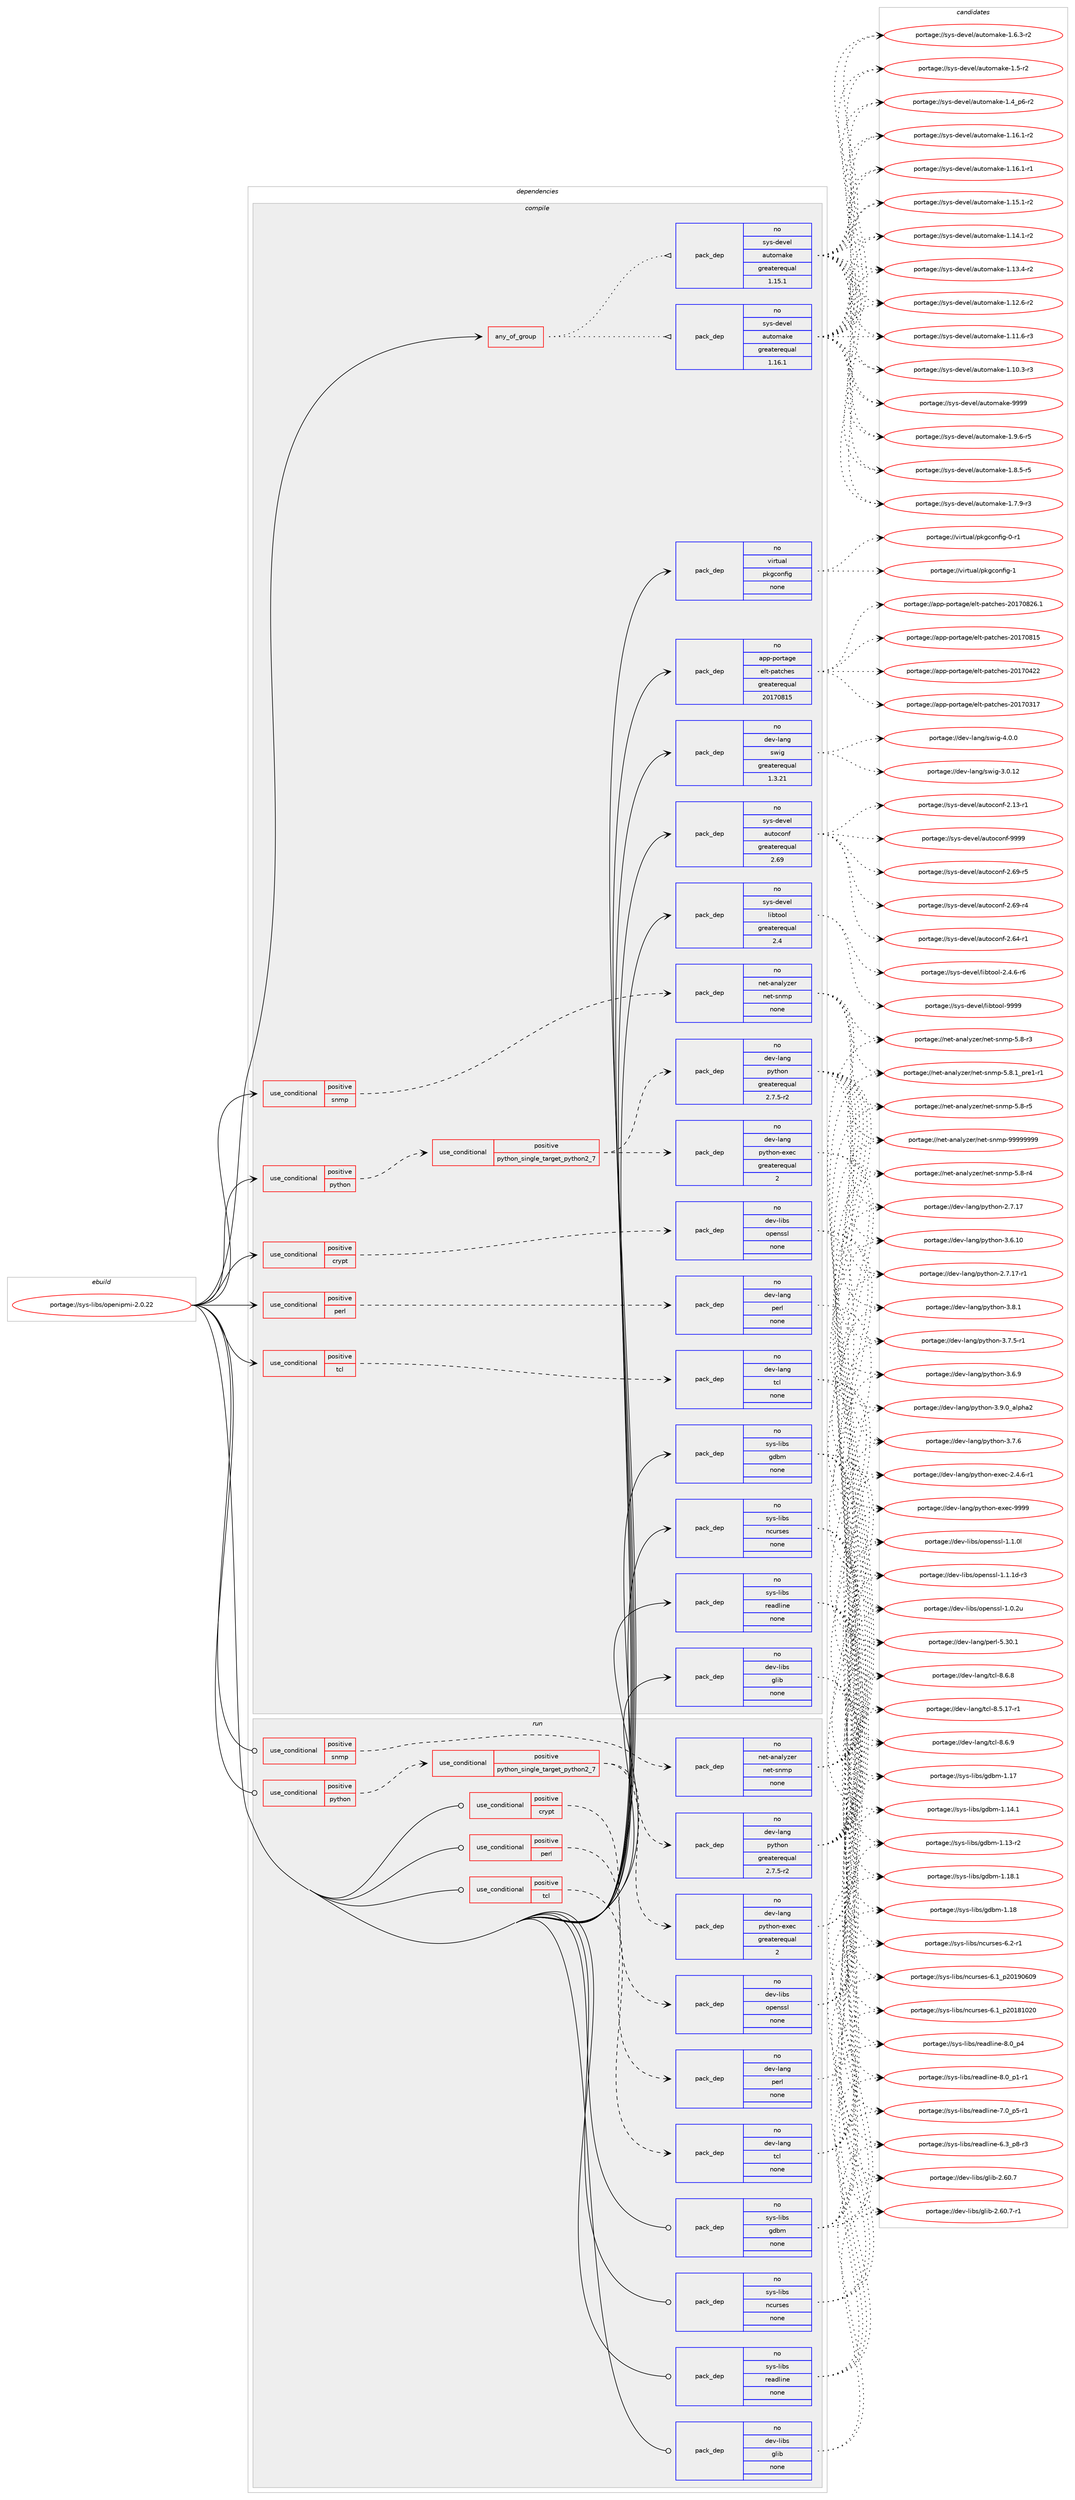 digraph prolog {

# *************
# Graph options
# *************

newrank=true;
concentrate=true;
compound=true;
graph [rankdir=LR,fontname=Helvetica,fontsize=10,ranksep=1.5];#, ranksep=2.5, nodesep=0.2];
edge  [arrowhead=vee];
node  [fontname=Helvetica,fontsize=10];

# **********
# The ebuild
# **********

subgraph cluster_leftcol {
color=gray;
rank=same;
label=<<i>ebuild</i>>;
id [label="portage://sys-libs/openipmi-2.0.22", color=red, width=4, href="../sys-libs/openipmi-2.0.22.svg"];
}

# ****************
# The dependencies
# ****************

subgraph cluster_midcol {
color=gray;
label=<<i>dependencies</i>>;
subgraph cluster_compile {
fillcolor="#eeeeee";
style=filled;
label=<<i>compile</i>>;
subgraph any869 {
dependency40296 [label=<<TABLE BORDER="0" CELLBORDER="1" CELLSPACING="0" CELLPADDING="4"><TR><TD CELLPADDING="10">any_of_group</TD></TR></TABLE>>, shape=none, color=red];subgraph pack31899 {
dependency40297 [label=<<TABLE BORDER="0" CELLBORDER="1" CELLSPACING="0" CELLPADDING="4" WIDTH="220"><TR><TD ROWSPAN="6" CELLPADDING="30">pack_dep</TD></TR><TR><TD WIDTH="110">no</TD></TR><TR><TD>sys-devel</TD></TR><TR><TD>automake</TD></TR><TR><TD>greaterequal</TD></TR><TR><TD>1.16.1</TD></TR></TABLE>>, shape=none, color=blue];
}
dependency40296:e -> dependency40297:w [weight=20,style="dotted",arrowhead="oinv"];
subgraph pack31900 {
dependency40298 [label=<<TABLE BORDER="0" CELLBORDER="1" CELLSPACING="0" CELLPADDING="4" WIDTH="220"><TR><TD ROWSPAN="6" CELLPADDING="30">pack_dep</TD></TR><TR><TD WIDTH="110">no</TD></TR><TR><TD>sys-devel</TD></TR><TR><TD>automake</TD></TR><TR><TD>greaterequal</TD></TR><TR><TD>1.15.1</TD></TR></TABLE>>, shape=none, color=blue];
}
dependency40296:e -> dependency40298:w [weight=20,style="dotted",arrowhead="oinv"];
}
id:e -> dependency40296:w [weight=20,style="solid",arrowhead="vee"];
subgraph cond7480 {
dependency40299 [label=<<TABLE BORDER="0" CELLBORDER="1" CELLSPACING="0" CELLPADDING="4"><TR><TD ROWSPAN="3" CELLPADDING="10">use_conditional</TD></TR><TR><TD>positive</TD></TR><TR><TD>crypt</TD></TR></TABLE>>, shape=none, color=red];
subgraph pack31901 {
dependency40300 [label=<<TABLE BORDER="0" CELLBORDER="1" CELLSPACING="0" CELLPADDING="4" WIDTH="220"><TR><TD ROWSPAN="6" CELLPADDING="30">pack_dep</TD></TR><TR><TD WIDTH="110">no</TD></TR><TR><TD>dev-libs</TD></TR><TR><TD>openssl</TD></TR><TR><TD>none</TD></TR><TR><TD></TD></TR></TABLE>>, shape=none, color=blue];
}
dependency40299:e -> dependency40300:w [weight=20,style="dashed",arrowhead="vee"];
}
id:e -> dependency40299:w [weight=20,style="solid",arrowhead="vee"];
subgraph cond7481 {
dependency40301 [label=<<TABLE BORDER="0" CELLBORDER="1" CELLSPACING="0" CELLPADDING="4"><TR><TD ROWSPAN="3" CELLPADDING="10">use_conditional</TD></TR><TR><TD>positive</TD></TR><TR><TD>perl</TD></TR></TABLE>>, shape=none, color=red];
subgraph pack31902 {
dependency40302 [label=<<TABLE BORDER="0" CELLBORDER="1" CELLSPACING="0" CELLPADDING="4" WIDTH="220"><TR><TD ROWSPAN="6" CELLPADDING="30">pack_dep</TD></TR><TR><TD WIDTH="110">no</TD></TR><TR><TD>dev-lang</TD></TR><TR><TD>perl</TD></TR><TR><TD>none</TD></TR><TR><TD></TD></TR></TABLE>>, shape=none, color=blue];
}
dependency40301:e -> dependency40302:w [weight=20,style="dashed",arrowhead="vee"];
}
id:e -> dependency40301:w [weight=20,style="solid",arrowhead="vee"];
subgraph cond7482 {
dependency40303 [label=<<TABLE BORDER="0" CELLBORDER="1" CELLSPACING="0" CELLPADDING="4"><TR><TD ROWSPAN="3" CELLPADDING="10">use_conditional</TD></TR><TR><TD>positive</TD></TR><TR><TD>python</TD></TR></TABLE>>, shape=none, color=red];
subgraph cond7483 {
dependency40304 [label=<<TABLE BORDER="0" CELLBORDER="1" CELLSPACING="0" CELLPADDING="4"><TR><TD ROWSPAN="3" CELLPADDING="10">use_conditional</TD></TR><TR><TD>positive</TD></TR><TR><TD>python_single_target_python2_7</TD></TR></TABLE>>, shape=none, color=red];
subgraph pack31903 {
dependency40305 [label=<<TABLE BORDER="0" CELLBORDER="1" CELLSPACING="0" CELLPADDING="4" WIDTH="220"><TR><TD ROWSPAN="6" CELLPADDING="30">pack_dep</TD></TR><TR><TD WIDTH="110">no</TD></TR><TR><TD>dev-lang</TD></TR><TR><TD>python</TD></TR><TR><TD>greaterequal</TD></TR><TR><TD>2.7.5-r2</TD></TR></TABLE>>, shape=none, color=blue];
}
dependency40304:e -> dependency40305:w [weight=20,style="dashed",arrowhead="vee"];
subgraph pack31904 {
dependency40306 [label=<<TABLE BORDER="0" CELLBORDER="1" CELLSPACING="0" CELLPADDING="4" WIDTH="220"><TR><TD ROWSPAN="6" CELLPADDING="30">pack_dep</TD></TR><TR><TD WIDTH="110">no</TD></TR><TR><TD>dev-lang</TD></TR><TR><TD>python-exec</TD></TR><TR><TD>greaterequal</TD></TR><TR><TD>2</TD></TR></TABLE>>, shape=none, color=blue];
}
dependency40304:e -> dependency40306:w [weight=20,style="dashed",arrowhead="vee"];
}
dependency40303:e -> dependency40304:w [weight=20,style="dashed",arrowhead="vee"];
}
id:e -> dependency40303:w [weight=20,style="solid",arrowhead="vee"];
subgraph cond7484 {
dependency40307 [label=<<TABLE BORDER="0" CELLBORDER="1" CELLSPACING="0" CELLPADDING="4"><TR><TD ROWSPAN="3" CELLPADDING="10">use_conditional</TD></TR><TR><TD>positive</TD></TR><TR><TD>snmp</TD></TR></TABLE>>, shape=none, color=red];
subgraph pack31905 {
dependency40308 [label=<<TABLE BORDER="0" CELLBORDER="1" CELLSPACING="0" CELLPADDING="4" WIDTH="220"><TR><TD ROWSPAN="6" CELLPADDING="30">pack_dep</TD></TR><TR><TD WIDTH="110">no</TD></TR><TR><TD>net-analyzer</TD></TR><TR><TD>net-snmp</TD></TR><TR><TD>none</TD></TR><TR><TD></TD></TR></TABLE>>, shape=none, color=blue];
}
dependency40307:e -> dependency40308:w [weight=20,style="dashed",arrowhead="vee"];
}
id:e -> dependency40307:w [weight=20,style="solid",arrowhead="vee"];
subgraph cond7485 {
dependency40309 [label=<<TABLE BORDER="0" CELLBORDER="1" CELLSPACING="0" CELLPADDING="4"><TR><TD ROWSPAN="3" CELLPADDING="10">use_conditional</TD></TR><TR><TD>positive</TD></TR><TR><TD>tcl</TD></TR></TABLE>>, shape=none, color=red];
subgraph pack31906 {
dependency40310 [label=<<TABLE BORDER="0" CELLBORDER="1" CELLSPACING="0" CELLPADDING="4" WIDTH="220"><TR><TD ROWSPAN="6" CELLPADDING="30">pack_dep</TD></TR><TR><TD WIDTH="110">no</TD></TR><TR><TD>dev-lang</TD></TR><TR><TD>tcl</TD></TR><TR><TD>none</TD></TR><TR><TD></TD></TR></TABLE>>, shape=none, color=blue];
}
dependency40309:e -> dependency40310:w [weight=20,style="dashed",arrowhead="vee"];
}
id:e -> dependency40309:w [weight=20,style="solid",arrowhead="vee"];
subgraph pack31907 {
dependency40311 [label=<<TABLE BORDER="0" CELLBORDER="1" CELLSPACING="0" CELLPADDING="4" WIDTH="220"><TR><TD ROWSPAN="6" CELLPADDING="30">pack_dep</TD></TR><TR><TD WIDTH="110">no</TD></TR><TR><TD>app-portage</TD></TR><TR><TD>elt-patches</TD></TR><TR><TD>greaterequal</TD></TR><TR><TD>20170815</TD></TR></TABLE>>, shape=none, color=blue];
}
id:e -> dependency40311:w [weight=20,style="solid",arrowhead="vee"];
subgraph pack31908 {
dependency40312 [label=<<TABLE BORDER="0" CELLBORDER="1" CELLSPACING="0" CELLPADDING="4" WIDTH="220"><TR><TD ROWSPAN="6" CELLPADDING="30">pack_dep</TD></TR><TR><TD WIDTH="110">no</TD></TR><TR><TD>dev-lang</TD></TR><TR><TD>swig</TD></TR><TR><TD>greaterequal</TD></TR><TR><TD>1.3.21</TD></TR></TABLE>>, shape=none, color=blue];
}
id:e -> dependency40312:w [weight=20,style="solid",arrowhead="vee"];
subgraph pack31909 {
dependency40313 [label=<<TABLE BORDER="0" CELLBORDER="1" CELLSPACING="0" CELLPADDING="4" WIDTH="220"><TR><TD ROWSPAN="6" CELLPADDING="30">pack_dep</TD></TR><TR><TD WIDTH="110">no</TD></TR><TR><TD>dev-libs</TD></TR><TR><TD>glib</TD></TR><TR><TD>none</TD></TR><TR><TD></TD></TR></TABLE>>, shape=none, color=blue];
}
id:e -> dependency40313:w [weight=20,style="solid",arrowhead="vee"];
subgraph pack31910 {
dependency40314 [label=<<TABLE BORDER="0" CELLBORDER="1" CELLSPACING="0" CELLPADDING="4" WIDTH="220"><TR><TD ROWSPAN="6" CELLPADDING="30">pack_dep</TD></TR><TR><TD WIDTH="110">no</TD></TR><TR><TD>sys-devel</TD></TR><TR><TD>autoconf</TD></TR><TR><TD>greaterequal</TD></TR><TR><TD>2.69</TD></TR></TABLE>>, shape=none, color=blue];
}
id:e -> dependency40314:w [weight=20,style="solid",arrowhead="vee"];
subgraph pack31911 {
dependency40315 [label=<<TABLE BORDER="0" CELLBORDER="1" CELLSPACING="0" CELLPADDING="4" WIDTH="220"><TR><TD ROWSPAN="6" CELLPADDING="30">pack_dep</TD></TR><TR><TD WIDTH="110">no</TD></TR><TR><TD>sys-devel</TD></TR><TR><TD>libtool</TD></TR><TR><TD>greaterequal</TD></TR><TR><TD>2.4</TD></TR></TABLE>>, shape=none, color=blue];
}
id:e -> dependency40315:w [weight=20,style="solid",arrowhead="vee"];
subgraph pack31912 {
dependency40316 [label=<<TABLE BORDER="0" CELLBORDER="1" CELLSPACING="0" CELLPADDING="4" WIDTH="220"><TR><TD ROWSPAN="6" CELLPADDING="30">pack_dep</TD></TR><TR><TD WIDTH="110">no</TD></TR><TR><TD>sys-libs</TD></TR><TR><TD>gdbm</TD></TR><TR><TD>none</TD></TR><TR><TD></TD></TR></TABLE>>, shape=none, color=blue];
}
id:e -> dependency40316:w [weight=20,style="solid",arrowhead="vee"];
subgraph pack31913 {
dependency40317 [label=<<TABLE BORDER="0" CELLBORDER="1" CELLSPACING="0" CELLPADDING="4" WIDTH="220"><TR><TD ROWSPAN="6" CELLPADDING="30">pack_dep</TD></TR><TR><TD WIDTH="110">no</TD></TR><TR><TD>sys-libs</TD></TR><TR><TD>ncurses</TD></TR><TR><TD>none</TD></TR><TR><TD></TD></TR></TABLE>>, shape=none, color=blue];
}
id:e -> dependency40317:w [weight=20,style="solid",arrowhead="vee"];
subgraph pack31914 {
dependency40318 [label=<<TABLE BORDER="0" CELLBORDER="1" CELLSPACING="0" CELLPADDING="4" WIDTH="220"><TR><TD ROWSPAN="6" CELLPADDING="30">pack_dep</TD></TR><TR><TD WIDTH="110">no</TD></TR><TR><TD>sys-libs</TD></TR><TR><TD>readline</TD></TR><TR><TD>none</TD></TR><TR><TD></TD></TR></TABLE>>, shape=none, color=blue];
}
id:e -> dependency40318:w [weight=20,style="solid",arrowhead="vee"];
subgraph pack31915 {
dependency40319 [label=<<TABLE BORDER="0" CELLBORDER="1" CELLSPACING="0" CELLPADDING="4" WIDTH="220"><TR><TD ROWSPAN="6" CELLPADDING="30">pack_dep</TD></TR><TR><TD WIDTH="110">no</TD></TR><TR><TD>virtual</TD></TR><TR><TD>pkgconfig</TD></TR><TR><TD>none</TD></TR><TR><TD></TD></TR></TABLE>>, shape=none, color=blue];
}
id:e -> dependency40319:w [weight=20,style="solid",arrowhead="vee"];
}
subgraph cluster_compileandrun {
fillcolor="#eeeeee";
style=filled;
label=<<i>compile and run</i>>;
}
subgraph cluster_run {
fillcolor="#eeeeee";
style=filled;
label=<<i>run</i>>;
subgraph cond7486 {
dependency40320 [label=<<TABLE BORDER="0" CELLBORDER="1" CELLSPACING="0" CELLPADDING="4"><TR><TD ROWSPAN="3" CELLPADDING="10">use_conditional</TD></TR><TR><TD>positive</TD></TR><TR><TD>crypt</TD></TR></TABLE>>, shape=none, color=red];
subgraph pack31916 {
dependency40321 [label=<<TABLE BORDER="0" CELLBORDER="1" CELLSPACING="0" CELLPADDING="4" WIDTH="220"><TR><TD ROWSPAN="6" CELLPADDING="30">pack_dep</TD></TR><TR><TD WIDTH="110">no</TD></TR><TR><TD>dev-libs</TD></TR><TR><TD>openssl</TD></TR><TR><TD>none</TD></TR><TR><TD></TD></TR></TABLE>>, shape=none, color=blue];
}
dependency40320:e -> dependency40321:w [weight=20,style="dashed",arrowhead="vee"];
}
id:e -> dependency40320:w [weight=20,style="solid",arrowhead="odot"];
subgraph cond7487 {
dependency40322 [label=<<TABLE BORDER="0" CELLBORDER="1" CELLSPACING="0" CELLPADDING="4"><TR><TD ROWSPAN="3" CELLPADDING="10">use_conditional</TD></TR><TR><TD>positive</TD></TR><TR><TD>perl</TD></TR></TABLE>>, shape=none, color=red];
subgraph pack31917 {
dependency40323 [label=<<TABLE BORDER="0" CELLBORDER="1" CELLSPACING="0" CELLPADDING="4" WIDTH="220"><TR><TD ROWSPAN="6" CELLPADDING="30">pack_dep</TD></TR><TR><TD WIDTH="110">no</TD></TR><TR><TD>dev-lang</TD></TR><TR><TD>perl</TD></TR><TR><TD>none</TD></TR><TR><TD></TD></TR></TABLE>>, shape=none, color=blue];
}
dependency40322:e -> dependency40323:w [weight=20,style="dashed",arrowhead="vee"];
}
id:e -> dependency40322:w [weight=20,style="solid",arrowhead="odot"];
subgraph cond7488 {
dependency40324 [label=<<TABLE BORDER="0" CELLBORDER="1" CELLSPACING="0" CELLPADDING="4"><TR><TD ROWSPAN="3" CELLPADDING="10">use_conditional</TD></TR><TR><TD>positive</TD></TR><TR><TD>python</TD></TR></TABLE>>, shape=none, color=red];
subgraph cond7489 {
dependency40325 [label=<<TABLE BORDER="0" CELLBORDER="1" CELLSPACING="0" CELLPADDING="4"><TR><TD ROWSPAN="3" CELLPADDING="10">use_conditional</TD></TR><TR><TD>positive</TD></TR><TR><TD>python_single_target_python2_7</TD></TR></TABLE>>, shape=none, color=red];
subgraph pack31918 {
dependency40326 [label=<<TABLE BORDER="0" CELLBORDER="1" CELLSPACING="0" CELLPADDING="4" WIDTH="220"><TR><TD ROWSPAN="6" CELLPADDING="30">pack_dep</TD></TR><TR><TD WIDTH="110">no</TD></TR><TR><TD>dev-lang</TD></TR><TR><TD>python</TD></TR><TR><TD>greaterequal</TD></TR><TR><TD>2.7.5-r2</TD></TR></TABLE>>, shape=none, color=blue];
}
dependency40325:e -> dependency40326:w [weight=20,style="dashed",arrowhead="vee"];
subgraph pack31919 {
dependency40327 [label=<<TABLE BORDER="0" CELLBORDER="1" CELLSPACING="0" CELLPADDING="4" WIDTH="220"><TR><TD ROWSPAN="6" CELLPADDING="30">pack_dep</TD></TR><TR><TD WIDTH="110">no</TD></TR><TR><TD>dev-lang</TD></TR><TR><TD>python-exec</TD></TR><TR><TD>greaterequal</TD></TR><TR><TD>2</TD></TR></TABLE>>, shape=none, color=blue];
}
dependency40325:e -> dependency40327:w [weight=20,style="dashed",arrowhead="vee"];
}
dependency40324:e -> dependency40325:w [weight=20,style="dashed",arrowhead="vee"];
}
id:e -> dependency40324:w [weight=20,style="solid",arrowhead="odot"];
subgraph cond7490 {
dependency40328 [label=<<TABLE BORDER="0" CELLBORDER="1" CELLSPACING="0" CELLPADDING="4"><TR><TD ROWSPAN="3" CELLPADDING="10">use_conditional</TD></TR><TR><TD>positive</TD></TR><TR><TD>snmp</TD></TR></TABLE>>, shape=none, color=red];
subgraph pack31920 {
dependency40329 [label=<<TABLE BORDER="0" CELLBORDER="1" CELLSPACING="0" CELLPADDING="4" WIDTH="220"><TR><TD ROWSPAN="6" CELLPADDING="30">pack_dep</TD></TR><TR><TD WIDTH="110">no</TD></TR><TR><TD>net-analyzer</TD></TR><TR><TD>net-snmp</TD></TR><TR><TD>none</TD></TR><TR><TD></TD></TR></TABLE>>, shape=none, color=blue];
}
dependency40328:e -> dependency40329:w [weight=20,style="dashed",arrowhead="vee"];
}
id:e -> dependency40328:w [weight=20,style="solid",arrowhead="odot"];
subgraph cond7491 {
dependency40330 [label=<<TABLE BORDER="0" CELLBORDER="1" CELLSPACING="0" CELLPADDING="4"><TR><TD ROWSPAN="3" CELLPADDING="10">use_conditional</TD></TR><TR><TD>positive</TD></TR><TR><TD>tcl</TD></TR></TABLE>>, shape=none, color=red];
subgraph pack31921 {
dependency40331 [label=<<TABLE BORDER="0" CELLBORDER="1" CELLSPACING="0" CELLPADDING="4" WIDTH="220"><TR><TD ROWSPAN="6" CELLPADDING="30">pack_dep</TD></TR><TR><TD WIDTH="110">no</TD></TR><TR><TD>dev-lang</TD></TR><TR><TD>tcl</TD></TR><TR><TD>none</TD></TR><TR><TD></TD></TR></TABLE>>, shape=none, color=blue];
}
dependency40330:e -> dependency40331:w [weight=20,style="dashed",arrowhead="vee"];
}
id:e -> dependency40330:w [weight=20,style="solid",arrowhead="odot"];
subgraph pack31922 {
dependency40332 [label=<<TABLE BORDER="0" CELLBORDER="1" CELLSPACING="0" CELLPADDING="4" WIDTH="220"><TR><TD ROWSPAN="6" CELLPADDING="30">pack_dep</TD></TR><TR><TD WIDTH="110">no</TD></TR><TR><TD>dev-libs</TD></TR><TR><TD>glib</TD></TR><TR><TD>none</TD></TR><TR><TD></TD></TR></TABLE>>, shape=none, color=blue];
}
id:e -> dependency40332:w [weight=20,style="solid",arrowhead="odot"];
subgraph pack31923 {
dependency40333 [label=<<TABLE BORDER="0" CELLBORDER="1" CELLSPACING="0" CELLPADDING="4" WIDTH="220"><TR><TD ROWSPAN="6" CELLPADDING="30">pack_dep</TD></TR><TR><TD WIDTH="110">no</TD></TR><TR><TD>sys-libs</TD></TR><TR><TD>gdbm</TD></TR><TR><TD>none</TD></TR><TR><TD></TD></TR></TABLE>>, shape=none, color=blue];
}
id:e -> dependency40333:w [weight=20,style="solid",arrowhead="odot"];
subgraph pack31924 {
dependency40334 [label=<<TABLE BORDER="0" CELLBORDER="1" CELLSPACING="0" CELLPADDING="4" WIDTH="220"><TR><TD ROWSPAN="6" CELLPADDING="30">pack_dep</TD></TR><TR><TD WIDTH="110">no</TD></TR><TR><TD>sys-libs</TD></TR><TR><TD>ncurses</TD></TR><TR><TD>none</TD></TR><TR><TD></TD></TR></TABLE>>, shape=none, color=blue];
}
id:e -> dependency40334:w [weight=20,style="solid",arrowhead="odot"];
subgraph pack31925 {
dependency40335 [label=<<TABLE BORDER="0" CELLBORDER="1" CELLSPACING="0" CELLPADDING="4" WIDTH="220"><TR><TD ROWSPAN="6" CELLPADDING="30">pack_dep</TD></TR><TR><TD WIDTH="110">no</TD></TR><TR><TD>sys-libs</TD></TR><TR><TD>readline</TD></TR><TR><TD>none</TD></TR><TR><TD></TD></TR></TABLE>>, shape=none, color=blue];
}
id:e -> dependency40335:w [weight=20,style="solid",arrowhead="odot"];
}
}

# **************
# The candidates
# **************

subgraph cluster_choices {
rank=same;
color=gray;
label=<<i>candidates</i>>;

subgraph choice31899 {
color=black;
nodesep=1;
choice115121115451001011181011084797117116111109971071014557575757 [label="portage://sys-devel/automake-9999", color=red, width=4,href="../sys-devel/automake-9999.svg"];
choice115121115451001011181011084797117116111109971071014549465746544511453 [label="portage://sys-devel/automake-1.9.6-r5", color=red, width=4,href="../sys-devel/automake-1.9.6-r5.svg"];
choice115121115451001011181011084797117116111109971071014549465646534511453 [label="portage://sys-devel/automake-1.8.5-r5", color=red, width=4,href="../sys-devel/automake-1.8.5-r5.svg"];
choice115121115451001011181011084797117116111109971071014549465546574511451 [label="portage://sys-devel/automake-1.7.9-r3", color=red, width=4,href="../sys-devel/automake-1.7.9-r3.svg"];
choice115121115451001011181011084797117116111109971071014549465446514511450 [label="portage://sys-devel/automake-1.6.3-r2", color=red, width=4,href="../sys-devel/automake-1.6.3-r2.svg"];
choice11512111545100101118101108479711711611110997107101454946534511450 [label="portage://sys-devel/automake-1.5-r2", color=red, width=4,href="../sys-devel/automake-1.5-r2.svg"];
choice115121115451001011181011084797117116111109971071014549465295112544511450 [label="portage://sys-devel/automake-1.4_p6-r2", color=red, width=4,href="../sys-devel/automake-1.4_p6-r2.svg"];
choice11512111545100101118101108479711711611110997107101454946495446494511450 [label="portage://sys-devel/automake-1.16.1-r2", color=red, width=4,href="../sys-devel/automake-1.16.1-r2.svg"];
choice11512111545100101118101108479711711611110997107101454946495446494511449 [label="portage://sys-devel/automake-1.16.1-r1", color=red, width=4,href="../sys-devel/automake-1.16.1-r1.svg"];
choice11512111545100101118101108479711711611110997107101454946495346494511450 [label="portage://sys-devel/automake-1.15.1-r2", color=red, width=4,href="../sys-devel/automake-1.15.1-r2.svg"];
choice11512111545100101118101108479711711611110997107101454946495246494511450 [label="portage://sys-devel/automake-1.14.1-r2", color=red, width=4,href="../sys-devel/automake-1.14.1-r2.svg"];
choice11512111545100101118101108479711711611110997107101454946495146524511450 [label="portage://sys-devel/automake-1.13.4-r2", color=red, width=4,href="../sys-devel/automake-1.13.4-r2.svg"];
choice11512111545100101118101108479711711611110997107101454946495046544511450 [label="portage://sys-devel/automake-1.12.6-r2", color=red, width=4,href="../sys-devel/automake-1.12.6-r2.svg"];
choice11512111545100101118101108479711711611110997107101454946494946544511451 [label="portage://sys-devel/automake-1.11.6-r3", color=red, width=4,href="../sys-devel/automake-1.11.6-r3.svg"];
choice11512111545100101118101108479711711611110997107101454946494846514511451 [label="portage://sys-devel/automake-1.10.3-r3", color=red, width=4,href="../sys-devel/automake-1.10.3-r3.svg"];
dependency40297:e -> choice115121115451001011181011084797117116111109971071014557575757:w [style=dotted,weight="100"];
dependency40297:e -> choice115121115451001011181011084797117116111109971071014549465746544511453:w [style=dotted,weight="100"];
dependency40297:e -> choice115121115451001011181011084797117116111109971071014549465646534511453:w [style=dotted,weight="100"];
dependency40297:e -> choice115121115451001011181011084797117116111109971071014549465546574511451:w [style=dotted,weight="100"];
dependency40297:e -> choice115121115451001011181011084797117116111109971071014549465446514511450:w [style=dotted,weight="100"];
dependency40297:e -> choice11512111545100101118101108479711711611110997107101454946534511450:w [style=dotted,weight="100"];
dependency40297:e -> choice115121115451001011181011084797117116111109971071014549465295112544511450:w [style=dotted,weight="100"];
dependency40297:e -> choice11512111545100101118101108479711711611110997107101454946495446494511450:w [style=dotted,weight="100"];
dependency40297:e -> choice11512111545100101118101108479711711611110997107101454946495446494511449:w [style=dotted,weight="100"];
dependency40297:e -> choice11512111545100101118101108479711711611110997107101454946495346494511450:w [style=dotted,weight="100"];
dependency40297:e -> choice11512111545100101118101108479711711611110997107101454946495246494511450:w [style=dotted,weight="100"];
dependency40297:e -> choice11512111545100101118101108479711711611110997107101454946495146524511450:w [style=dotted,weight="100"];
dependency40297:e -> choice11512111545100101118101108479711711611110997107101454946495046544511450:w [style=dotted,weight="100"];
dependency40297:e -> choice11512111545100101118101108479711711611110997107101454946494946544511451:w [style=dotted,weight="100"];
dependency40297:e -> choice11512111545100101118101108479711711611110997107101454946494846514511451:w [style=dotted,weight="100"];
}
subgraph choice31900 {
color=black;
nodesep=1;
choice115121115451001011181011084797117116111109971071014557575757 [label="portage://sys-devel/automake-9999", color=red, width=4,href="../sys-devel/automake-9999.svg"];
choice115121115451001011181011084797117116111109971071014549465746544511453 [label="portage://sys-devel/automake-1.9.6-r5", color=red, width=4,href="../sys-devel/automake-1.9.6-r5.svg"];
choice115121115451001011181011084797117116111109971071014549465646534511453 [label="portage://sys-devel/automake-1.8.5-r5", color=red, width=4,href="../sys-devel/automake-1.8.5-r5.svg"];
choice115121115451001011181011084797117116111109971071014549465546574511451 [label="portage://sys-devel/automake-1.7.9-r3", color=red, width=4,href="../sys-devel/automake-1.7.9-r3.svg"];
choice115121115451001011181011084797117116111109971071014549465446514511450 [label="portage://sys-devel/automake-1.6.3-r2", color=red, width=4,href="../sys-devel/automake-1.6.3-r2.svg"];
choice11512111545100101118101108479711711611110997107101454946534511450 [label="portage://sys-devel/automake-1.5-r2", color=red, width=4,href="../sys-devel/automake-1.5-r2.svg"];
choice115121115451001011181011084797117116111109971071014549465295112544511450 [label="portage://sys-devel/automake-1.4_p6-r2", color=red, width=4,href="../sys-devel/automake-1.4_p6-r2.svg"];
choice11512111545100101118101108479711711611110997107101454946495446494511450 [label="portage://sys-devel/automake-1.16.1-r2", color=red, width=4,href="../sys-devel/automake-1.16.1-r2.svg"];
choice11512111545100101118101108479711711611110997107101454946495446494511449 [label="portage://sys-devel/automake-1.16.1-r1", color=red, width=4,href="../sys-devel/automake-1.16.1-r1.svg"];
choice11512111545100101118101108479711711611110997107101454946495346494511450 [label="portage://sys-devel/automake-1.15.1-r2", color=red, width=4,href="../sys-devel/automake-1.15.1-r2.svg"];
choice11512111545100101118101108479711711611110997107101454946495246494511450 [label="portage://sys-devel/automake-1.14.1-r2", color=red, width=4,href="../sys-devel/automake-1.14.1-r2.svg"];
choice11512111545100101118101108479711711611110997107101454946495146524511450 [label="portage://sys-devel/automake-1.13.4-r2", color=red, width=4,href="../sys-devel/automake-1.13.4-r2.svg"];
choice11512111545100101118101108479711711611110997107101454946495046544511450 [label="portage://sys-devel/automake-1.12.6-r2", color=red, width=4,href="../sys-devel/automake-1.12.6-r2.svg"];
choice11512111545100101118101108479711711611110997107101454946494946544511451 [label="portage://sys-devel/automake-1.11.6-r3", color=red, width=4,href="../sys-devel/automake-1.11.6-r3.svg"];
choice11512111545100101118101108479711711611110997107101454946494846514511451 [label="portage://sys-devel/automake-1.10.3-r3", color=red, width=4,href="../sys-devel/automake-1.10.3-r3.svg"];
dependency40298:e -> choice115121115451001011181011084797117116111109971071014557575757:w [style=dotted,weight="100"];
dependency40298:e -> choice115121115451001011181011084797117116111109971071014549465746544511453:w [style=dotted,weight="100"];
dependency40298:e -> choice115121115451001011181011084797117116111109971071014549465646534511453:w [style=dotted,weight="100"];
dependency40298:e -> choice115121115451001011181011084797117116111109971071014549465546574511451:w [style=dotted,weight="100"];
dependency40298:e -> choice115121115451001011181011084797117116111109971071014549465446514511450:w [style=dotted,weight="100"];
dependency40298:e -> choice11512111545100101118101108479711711611110997107101454946534511450:w [style=dotted,weight="100"];
dependency40298:e -> choice115121115451001011181011084797117116111109971071014549465295112544511450:w [style=dotted,weight="100"];
dependency40298:e -> choice11512111545100101118101108479711711611110997107101454946495446494511450:w [style=dotted,weight="100"];
dependency40298:e -> choice11512111545100101118101108479711711611110997107101454946495446494511449:w [style=dotted,weight="100"];
dependency40298:e -> choice11512111545100101118101108479711711611110997107101454946495346494511450:w [style=dotted,weight="100"];
dependency40298:e -> choice11512111545100101118101108479711711611110997107101454946495246494511450:w [style=dotted,weight="100"];
dependency40298:e -> choice11512111545100101118101108479711711611110997107101454946495146524511450:w [style=dotted,weight="100"];
dependency40298:e -> choice11512111545100101118101108479711711611110997107101454946495046544511450:w [style=dotted,weight="100"];
dependency40298:e -> choice11512111545100101118101108479711711611110997107101454946494946544511451:w [style=dotted,weight="100"];
dependency40298:e -> choice11512111545100101118101108479711711611110997107101454946494846514511451:w [style=dotted,weight="100"];
}
subgraph choice31901 {
color=black;
nodesep=1;
choice1001011184510810598115471111121011101151151084549464946491004511451 [label="portage://dev-libs/openssl-1.1.1d-r3", color=red, width=4,href="../dev-libs/openssl-1.1.1d-r3.svg"];
choice100101118451081059811547111112101110115115108454946494648108 [label="portage://dev-libs/openssl-1.1.0l", color=red, width=4,href="../dev-libs/openssl-1.1.0l.svg"];
choice100101118451081059811547111112101110115115108454946484650117 [label="portage://dev-libs/openssl-1.0.2u", color=red, width=4,href="../dev-libs/openssl-1.0.2u.svg"];
dependency40300:e -> choice1001011184510810598115471111121011101151151084549464946491004511451:w [style=dotted,weight="100"];
dependency40300:e -> choice100101118451081059811547111112101110115115108454946494648108:w [style=dotted,weight="100"];
dependency40300:e -> choice100101118451081059811547111112101110115115108454946484650117:w [style=dotted,weight="100"];
}
subgraph choice31902 {
color=black;
nodesep=1;
choice10010111845108971101034711210111410845534651484649 [label="portage://dev-lang/perl-5.30.1", color=red, width=4,href="../dev-lang/perl-5.30.1.svg"];
dependency40302:e -> choice10010111845108971101034711210111410845534651484649:w [style=dotted,weight="100"];
}
subgraph choice31903 {
color=black;
nodesep=1;
choice10010111845108971101034711212111610411111045514657464895971081121049750 [label="portage://dev-lang/python-3.9.0_alpha2", color=red, width=4,href="../dev-lang/python-3.9.0_alpha2.svg"];
choice100101118451089711010347112121116104111110455146564649 [label="portage://dev-lang/python-3.8.1", color=red, width=4,href="../dev-lang/python-3.8.1.svg"];
choice100101118451089711010347112121116104111110455146554654 [label="portage://dev-lang/python-3.7.6", color=red, width=4,href="../dev-lang/python-3.7.6.svg"];
choice1001011184510897110103471121211161041111104551465546534511449 [label="portage://dev-lang/python-3.7.5-r1", color=red, width=4,href="../dev-lang/python-3.7.5-r1.svg"];
choice100101118451089711010347112121116104111110455146544657 [label="portage://dev-lang/python-3.6.9", color=red, width=4,href="../dev-lang/python-3.6.9.svg"];
choice10010111845108971101034711212111610411111045514654464948 [label="portage://dev-lang/python-3.6.10", color=red, width=4,href="../dev-lang/python-3.6.10.svg"];
choice100101118451089711010347112121116104111110455046554649554511449 [label="portage://dev-lang/python-2.7.17-r1", color=red, width=4,href="../dev-lang/python-2.7.17-r1.svg"];
choice10010111845108971101034711212111610411111045504655464955 [label="portage://dev-lang/python-2.7.17", color=red, width=4,href="../dev-lang/python-2.7.17.svg"];
dependency40305:e -> choice10010111845108971101034711212111610411111045514657464895971081121049750:w [style=dotted,weight="100"];
dependency40305:e -> choice100101118451089711010347112121116104111110455146564649:w [style=dotted,weight="100"];
dependency40305:e -> choice100101118451089711010347112121116104111110455146554654:w [style=dotted,weight="100"];
dependency40305:e -> choice1001011184510897110103471121211161041111104551465546534511449:w [style=dotted,weight="100"];
dependency40305:e -> choice100101118451089711010347112121116104111110455146544657:w [style=dotted,weight="100"];
dependency40305:e -> choice10010111845108971101034711212111610411111045514654464948:w [style=dotted,weight="100"];
dependency40305:e -> choice100101118451089711010347112121116104111110455046554649554511449:w [style=dotted,weight="100"];
dependency40305:e -> choice10010111845108971101034711212111610411111045504655464955:w [style=dotted,weight="100"];
}
subgraph choice31904 {
color=black;
nodesep=1;
choice10010111845108971101034711212111610411111045101120101994557575757 [label="portage://dev-lang/python-exec-9999", color=red, width=4,href="../dev-lang/python-exec-9999.svg"];
choice10010111845108971101034711212111610411111045101120101994550465246544511449 [label="portage://dev-lang/python-exec-2.4.6-r1", color=red, width=4,href="../dev-lang/python-exec-2.4.6-r1.svg"];
dependency40306:e -> choice10010111845108971101034711212111610411111045101120101994557575757:w [style=dotted,weight="100"];
dependency40306:e -> choice10010111845108971101034711212111610411111045101120101994550465246544511449:w [style=dotted,weight="100"];
}
subgraph choice31905 {
color=black;
nodesep=1;
choice1101011164597110971081211221011144711010111645115110109112455757575757575757 [label="portage://net-analyzer/net-snmp-99999999", color=red, width=4,href="../net-analyzer/net-snmp-99999999.svg"];
choice110101116459711097108121122101114471101011164511511010911245534656464995112114101494511449 [label="portage://net-analyzer/net-snmp-5.8.1_pre1-r1", color=red, width=4,href="../net-analyzer/net-snmp-5.8.1_pre1-r1.svg"];
choice1101011164597110971081211221011144711010111645115110109112455346564511453 [label="portage://net-analyzer/net-snmp-5.8-r5", color=red, width=4,href="../net-analyzer/net-snmp-5.8-r5.svg"];
choice1101011164597110971081211221011144711010111645115110109112455346564511452 [label="portage://net-analyzer/net-snmp-5.8-r4", color=red, width=4,href="../net-analyzer/net-snmp-5.8-r4.svg"];
choice1101011164597110971081211221011144711010111645115110109112455346564511451 [label="portage://net-analyzer/net-snmp-5.8-r3", color=red, width=4,href="../net-analyzer/net-snmp-5.8-r3.svg"];
dependency40308:e -> choice1101011164597110971081211221011144711010111645115110109112455757575757575757:w [style=dotted,weight="100"];
dependency40308:e -> choice110101116459711097108121122101114471101011164511511010911245534656464995112114101494511449:w [style=dotted,weight="100"];
dependency40308:e -> choice1101011164597110971081211221011144711010111645115110109112455346564511453:w [style=dotted,weight="100"];
dependency40308:e -> choice1101011164597110971081211221011144711010111645115110109112455346564511452:w [style=dotted,weight="100"];
dependency40308:e -> choice1101011164597110971081211221011144711010111645115110109112455346564511451:w [style=dotted,weight="100"];
}
subgraph choice31906 {
color=black;
nodesep=1;
choice10010111845108971101034711699108455646544657 [label="portage://dev-lang/tcl-8.6.9", color=red, width=4,href="../dev-lang/tcl-8.6.9.svg"];
choice10010111845108971101034711699108455646544656 [label="portage://dev-lang/tcl-8.6.8", color=red, width=4,href="../dev-lang/tcl-8.6.8.svg"];
choice10010111845108971101034711699108455646534649554511449 [label="portage://dev-lang/tcl-8.5.17-r1", color=red, width=4,href="../dev-lang/tcl-8.5.17-r1.svg"];
dependency40310:e -> choice10010111845108971101034711699108455646544657:w [style=dotted,weight="100"];
dependency40310:e -> choice10010111845108971101034711699108455646544656:w [style=dotted,weight="100"];
dependency40310:e -> choice10010111845108971101034711699108455646534649554511449:w [style=dotted,weight="100"];
}
subgraph choice31907 {
color=black;
nodesep=1;
choice971121124511211111411697103101471011081164511297116991041011154550484955485650544649 [label="portage://app-portage/elt-patches-20170826.1", color=red, width=4,href="../app-portage/elt-patches-20170826.1.svg"];
choice97112112451121111141169710310147101108116451129711699104101115455048495548564953 [label="portage://app-portage/elt-patches-20170815", color=red, width=4,href="../app-portage/elt-patches-20170815.svg"];
choice97112112451121111141169710310147101108116451129711699104101115455048495548525050 [label="portage://app-portage/elt-patches-20170422", color=red, width=4,href="../app-portage/elt-patches-20170422.svg"];
choice97112112451121111141169710310147101108116451129711699104101115455048495548514955 [label="portage://app-portage/elt-patches-20170317", color=red, width=4,href="../app-portage/elt-patches-20170317.svg"];
dependency40311:e -> choice971121124511211111411697103101471011081164511297116991041011154550484955485650544649:w [style=dotted,weight="100"];
dependency40311:e -> choice97112112451121111141169710310147101108116451129711699104101115455048495548564953:w [style=dotted,weight="100"];
dependency40311:e -> choice97112112451121111141169710310147101108116451129711699104101115455048495548525050:w [style=dotted,weight="100"];
dependency40311:e -> choice97112112451121111141169710310147101108116451129711699104101115455048495548514955:w [style=dotted,weight="100"];
}
subgraph choice31908 {
color=black;
nodesep=1;
choice100101118451089711010347115119105103455246484648 [label="portage://dev-lang/swig-4.0.0", color=red, width=4,href="../dev-lang/swig-4.0.0.svg"];
choice10010111845108971101034711511910510345514648464950 [label="portage://dev-lang/swig-3.0.12", color=red, width=4,href="../dev-lang/swig-3.0.12.svg"];
dependency40312:e -> choice100101118451089711010347115119105103455246484648:w [style=dotted,weight="100"];
dependency40312:e -> choice10010111845108971101034711511910510345514648464950:w [style=dotted,weight="100"];
}
subgraph choice31909 {
color=black;
nodesep=1;
choice10010111845108105981154710310810598455046544846554511449 [label="portage://dev-libs/glib-2.60.7-r1", color=red, width=4,href="../dev-libs/glib-2.60.7-r1.svg"];
choice1001011184510810598115471031081059845504654484655 [label="portage://dev-libs/glib-2.60.7", color=red, width=4,href="../dev-libs/glib-2.60.7.svg"];
dependency40313:e -> choice10010111845108105981154710310810598455046544846554511449:w [style=dotted,weight="100"];
dependency40313:e -> choice1001011184510810598115471031081059845504654484655:w [style=dotted,weight="100"];
}
subgraph choice31910 {
color=black;
nodesep=1;
choice115121115451001011181011084797117116111991111101024557575757 [label="portage://sys-devel/autoconf-9999", color=red, width=4,href="../sys-devel/autoconf-9999.svg"];
choice1151211154510010111810110847971171161119911111010245504654574511453 [label="portage://sys-devel/autoconf-2.69-r5", color=red, width=4,href="../sys-devel/autoconf-2.69-r5.svg"];
choice1151211154510010111810110847971171161119911111010245504654574511452 [label="portage://sys-devel/autoconf-2.69-r4", color=red, width=4,href="../sys-devel/autoconf-2.69-r4.svg"];
choice1151211154510010111810110847971171161119911111010245504654524511449 [label="portage://sys-devel/autoconf-2.64-r1", color=red, width=4,href="../sys-devel/autoconf-2.64-r1.svg"];
choice1151211154510010111810110847971171161119911111010245504649514511449 [label="portage://sys-devel/autoconf-2.13-r1", color=red, width=4,href="../sys-devel/autoconf-2.13-r1.svg"];
dependency40314:e -> choice115121115451001011181011084797117116111991111101024557575757:w [style=dotted,weight="100"];
dependency40314:e -> choice1151211154510010111810110847971171161119911111010245504654574511453:w [style=dotted,weight="100"];
dependency40314:e -> choice1151211154510010111810110847971171161119911111010245504654574511452:w [style=dotted,weight="100"];
dependency40314:e -> choice1151211154510010111810110847971171161119911111010245504654524511449:w [style=dotted,weight="100"];
dependency40314:e -> choice1151211154510010111810110847971171161119911111010245504649514511449:w [style=dotted,weight="100"];
}
subgraph choice31911 {
color=black;
nodesep=1;
choice1151211154510010111810110847108105981161111111084557575757 [label="portage://sys-devel/libtool-9999", color=red, width=4,href="../sys-devel/libtool-9999.svg"];
choice1151211154510010111810110847108105981161111111084550465246544511454 [label="portage://sys-devel/libtool-2.4.6-r6", color=red, width=4,href="../sys-devel/libtool-2.4.6-r6.svg"];
dependency40315:e -> choice1151211154510010111810110847108105981161111111084557575757:w [style=dotted,weight="100"];
dependency40315:e -> choice1151211154510010111810110847108105981161111111084550465246544511454:w [style=dotted,weight="100"];
}
subgraph choice31912 {
color=black;
nodesep=1;
choice1151211154510810598115471031009810945494649564649 [label="portage://sys-libs/gdbm-1.18.1", color=red, width=4,href="../sys-libs/gdbm-1.18.1.svg"];
choice115121115451081059811547103100981094549464956 [label="portage://sys-libs/gdbm-1.18", color=red, width=4,href="../sys-libs/gdbm-1.18.svg"];
choice115121115451081059811547103100981094549464955 [label="portage://sys-libs/gdbm-1.17", color=red, width=4,href="../sys-libs/gdbm-1.17.svg"];
choice1151211154510810598115471031009810945494649524649 [label="portage://sys-libs/gdbm-1.14.1", color=red, width=4,href="../sys-libs/gdbm-1.14.1.svg"];
choice1151211154510810598115471031009810945494649514511450 [label="portage://sys-libs/gdbm-1.13-r2", color=red, width=4,href="../sys-libs/gdbm-1.13-r2.svg"];
dependency40316:e -> choice1151211154510810598115471031009810945494649564649:w [style=dotted,weight="100"];
dependency40316:e -> choice115121115451081059811547103100981094549464956:w [style=dotted,weight="100"];
dependency40316:e -> choice115121115451081059811547103100981094549464955:w [style=dotted,weight="100"];
dependency40316:e -> choice1151211154510810598115471031009810945494649524649:w [style=dotted,weight="100"];
dependency40316:e -> choice1151211154510810598115471031009810945494649514511450:w [style=dotted,weight="100"];
}
subgraph choice31913 {
color=black;
nodesep=1;
choice11512111545108105981154711099117114115101115455446504511449 [label="portage://sys-libs/ncurses-6.2-r1", color=red, width=4,href="../sys-libs/ncurses-6.2-r1.svg"];
choice1151211154510810598115471109911711411510111545544649951125048495748544857 [label="portage://sys-libs/ncurses-6.1_p20190609", color=red, width=4,href="../sys-libs/ncurses-6.1_p20190609.svg"];
choice1151211154510810598115471109911711411510111545544649951125048495649485048 [label="portage://sys-libs/ncurses-6.1_p20181020", color=red, width=4,href="../sys-libs/ncurses-6.1_p20181020.svg"];
dependency40317:e -> choice11512111545108105981154711099117114115101115455446504511449:w [style=dotted,weight="100"];
dependency40317:e -> choice1151211154510810598115471109911711411510111545544649951125048495748544857:w [style=dotted,weight="100"];
dependency40317:e -> choice1151211154510810598115471109911711411510111545544649951125048495649485048:w [style=dotted,weight="100"];
}
subgraph choice31914 {
color=black;
nodesep=1;
choice11512111545108105981154711410197100108105110101455646489511252 [label="portage://sys-libs/readline-8.0_p4", color=red, width=4,href="../sys-libs/readline-8.0_p4.svg"];
choice115121115451081059811547114101971001081051101014556464895112494511449 [label="portage://sys-libs/readline-8.0_p1-r1", color=red, width=4,href="../sys-libs/readline-8.0_p1-r1.svg"];
choice115121115451081059811547114101971001081051101014555464895112534511449 [label="portage://sys-libs/readline-7.0_p5-r1", color=red, width=4,href="../sys-libs/readline-7.0_p5-r1.svg"];
choice115121115451081059811547114101971001081051101014554465195112564511451 [label="portage://sys-libs/readline-6.3_p8-r3", color=red, width=4,href="../sys-libs/readline-6.3_p8-r3.svg"];
dependency40318:e -> choice11512111545108105981154711410197100108105110101455646489511252:w [style=dotted,weight="100"];
dependency40318:e -> choice115121115451081059811547114101971001081051101014556464895112494511449:w [style=dotted,weight="100"];
dependency40318:e -> choice115121115451081059811547114101971001081051101014555464895112534511449:w [style=dotted,weight="100"];
dependency40318:e -> choice115121115451081059811547114101971001081051101014554465195112564511451:w [style=dotted,weight="100"];
}
subgraph choice31915 {
color=black;
nodesep=1;
choice1181051141161179710847112107103991111101021051034549 [label="portage://virtual/pkgconfig-1", color=red, width=4,href="../virtual/pkgconfig-1.svg"];
choice11810511411611797108471121071039911111010210510345484511449 [label="portage://virtual/pkgconfig-0-r1", color=red, width=4,href="../virtual/pkgconfig-0-r1.svg"];
dependency40319:e -> choice1181051141161179710847112107103991111101021051034549:w [style=dotted,weight="100"];
dependency40319:e -> choice11810511411611797108471121071039911111010210510345484511449:w [style=dotted,weight="100"];
}
subgraph choice31916 {
color=black;
nodesep=1;
choice1001011184510810598115471111121011101151151084549464946491004511451 [label="portage://dev-libs/openssl-1.1.1d-r3", color=red, width=4,href="../dev-libs/openssl-1.1.1d-r3.svg"];
choice100101118451081059811547111112101110115115108454946494648108 [label="portage://dev-libs/openssl-1.1.0l", color=red, width=4,href="../dev-libs/openssl-1.1.0l.svg"];
choice100101118451081059811547111112101110115115108454946484650117 [label="portage://dev-libs/openssl-1.0.2u", color=red, width=4,href="../dev-libs/openssl-1.0.2u.svg"];
dependency40321:e -> choice1001011184510810598115471111121011101151151084549464946491004511451:w [style=dotted,weight="100"];
dependency40321:e -> choice100101118451081059811547111112101110115115108454946494648108:w [style=dotted,weight="100"];
dependency40321:e -> choice100101118451081059811547111112101110115115108454946484650117:w [style=dotted,weight="100"];
}
subgraph choice31917 {
color=black;
nodesep=1;
choice10010111845108971101034711210111410845534651484649 [label="portage://dev-lang/perl-5.30.1", color=red, width=4,href="../dev-lang/perl-5.30.1.svg"];
dependency40323:e -> choice10010111845108971101034711210111410845534651484649:w [style=dotted,weight="100"];
}
subgraph choice31918 {
color=black;
nodesep=1;
choice10010111845108971101034711212111610411111045514657464895971081121049750 [label="portage://dev-lang/python-3.9.0_alpha2", color=red, width=4,href="../dev-lang/python-3.9.0_alpha2.svg"];
choice100101118451089711010347112121116104111110455146564649 [label="portage://dev-lang/python-3.8.1", color=red, width=4,href="../dev-lang/python-3.8.1.svg"];
choice100101118451089711010347112121116104111110455146554654 [label="portage://dev-lang/python-3.7.6", color=red, width=4,href="../dev-lang/python-3.7.6.svg"];
choice1001011184510897110103471121211161041111104551465546534511449 [label="portage://dev-lang/python-3.7.5-r1", color=red, width=4,href="../dev-lang/python-3.7.5-r1.svg"];
choice100101118451089711010347112121116104111110455146544657 [label="portage://dev-lang/python-3.6.9", color=red, width=4,href="../dev-lang/python-3.6.9.svg"];
choice10010111845108971101034711212111610411111045514654464948 [label="portage://dev-lang/python-3.6.10", color=red, width=4,href="../dev-lang/python-3.6.10.svg"];
choice100101118451089711010347112121116104111110455046554649554511449 [label="portage://dev-lang/python-2.7.17-r1", color=red, width=4,href="../dev-lang/python-2.7.17-r1.svg"];
choice10010111845108971101034711212111610411111045504655464955 [label="portage://dev-lang/python-2.7.17", color=red, width=4,href="../dev-lang/python-2.7.17.svg"];
dependency40326:e -> choice10010111845108971101034711212111610411111045514657464895971081121049750:w [style=dotted,weight="100"];
dependency40326:e -> choice100101118451089711010347112121116104111110455146564649:w [style=dotted,weight="100"];
dependency40326:e -> choice100101118451089711010347112121116104111110455146554654:w [style=dotted,weight="100"];
dependency40326:e -> choice1001011184510897110103471121211161041111104551465546534511449:w [style=dotted,weight="100"];
dependency40326:e -> choice100101118451089711010347112121116104111110455146544657:w [style=dotted,weight="100"];
dependency40326:e -> choice10010111845108971101034711212111610411111045514654464948:w [style=dotted,weight="100"];
dependency40326:e -> choice100101118451089711010347112121116104111110455046554649554511449:w [style=dotted,weight="100"];
dependency40326:e -> choice10010111845108971101034711212111610411111045504655464955:w [style=dotted,weight="100"];
}
subgraph choice31919 {
color=black;
nodesep=1;
choice10010111845108971101034711212111610411111045101120101994557575757 [label="portage://dev-lang/python-exec-9999", color=red, width=4,href="../dev-lang/python-exec-9999.svg"];
choice10010111845108971101034711212111610411111045101120101994550465246544511449 [label="portage://dev-lang/python-exec-2.4.6-r1", color=red, width=4,href="../dev-lang/python-exec-2.4.6-r1.svg"];
dependency40327:e -> choice10010111845108971101034711212111610411111045101120101994557575757:w [style=dotted,weight="100"];
dependency40327:e -> choice10010111845108971101034711212111610411111045101120101994550465246544511449:w [style=dotted,weight="100"];
}
subgraph choice31920 {
color=black;
nodesep=1;
choice1101011164597110971081211221011144711010111645115110109112455757575757575757 [label="portage://net-analyzer/net-snmp-99999999", color=red, width=4,href="../net-analyzer/net-snmp-99999999.svg"];
choice110101116459711097108121122101114471101011164511511010911245534656464995112114101494511449 [label="portage://net-analyzer/net-snmp-5.8.1_pre1-r1", color=red, width=4,href="../net-analyzer/net-snmp-5.8.1_pre1-r1.svg"];
choice1101011164597110971081211221011144711010111645115110109112455346564511453 [label="portage://net-analyzer/net-snmp-5.8-r5", color=red, width=4,href="../net-analyzer/net-snmp-5.8-r5.svg"];
choice1101011164597110971081211221011144711010111645115110109112455346564511452 [label="portage://net-analyzer/net-snmp-5.8-r4", color=red, width=4,href="../net-analyzer/net-snmp-5.8-r4.svg"];
choice1101011164597110971081211221011144711010111645115110109112455346564511451 [label="portage://net-analyzer/net-snmp-5.8-r3", color=red, width=4,href="../net-analyzer/net-snmp-5.8-r3.svg"];
dependency40329:e -> choice1101011164597110971081211221011144711010111645115110109112455757575757575757:w [style=dotted,weight="100"];
dependency40329:e -> choice110101116459711097108121122101114471101011164511511010911245534656464995112114101494511449:w [style=dotted,weight="100"];
dependency40329:e -> choice1101011164597110971081211221011144711010111645115110109112455346564511453:w [style=dotted,weight="100"];
dependency40329:e -> choice1101011164597110971081211221011144711010111645115110109112455346564511452:w [style=dotted,weight="100"];
dependency40329:e -> choice1101011164597110971081211221011144711010111645115110109112455346564511451:w [style=dotted,weight="100"];
}
subgraph choice31921 {
color=black;
nodesep=1;
choice10010111845108971101034711699108455646544657 [label="portage://dev-lang/tcl-8.6.9", color=red, width=4,href="../dev-lang/tcl-8.6.9.svg"];
choice10010111845108971101034711699108455646544656 [label="portage://dev-lang/tcl-8.6.8", color=red, width=4,href="../dev-lang/tcl-8.6.8.svg"];
choice10010111845108971101034711699108455646534649554511449 [label="portage://dev-lang/tcl-8.5.17-r1", color=red, width=4,href="../dev-lang/tcl-8.5.17-r1.svg"];
dependency40331:e -> choice10010111845108971101034711699108455646544657:w [style=dotted,weight="100"];
dependency40331:e -> choice10010111845108971101034711699108455646544656:w [style=dotted,weight="100"];
dependency40331:e -> choice10010111845108971101034711699108455646534649554511449:w [style=dotted,weight="100"];
}
subgraph choice31922 {
color=black;
nodesep=1;
choice10010111845108105981154710310810598455046544846554511449 [label="portage://dev-libs/glib-2.60.7-r1", color=red, width=4,href="../dev-libs/glib-2.60.7-r1.svg"];
choice1001011184510810598115471031081059845504654484655 [label="portage://dev-libs/glib-2.60.7", color=red, width=4,href="../dev-libs/glib-2.60.7.svg"];
dependency40332:e -> choice10010111845108105981154710310810598455046544846554511449:w [style=dotted,weight="100"];
dependency40332:e -> choice1001011184510810598115471031081059845504654484655:w [style=dotted,weight="100"];
}
subgraph choice31923 {
color=black;
nodesep=1;
choice1151211154510810598115471031009810945494649564649 [label="portage://sys-libs/gdbm-1.18.1", color=red, width=4,href="../sys-libs/gdbm-1.18.1.svg"];
choice115121115451081059811547103100981094549464956 [label="portage://sys-libs/gdbm-1.18", color=red, width=4,href="../sys-libs/gdbm-1.18.svg"];
choice115121115451081059811547103100981094549464955 [label="portage://sys-libs/gdbm-1.17", color=red, width=4,href="../sys-libs/gdbm-1.17.svg"];
choice1151211154510810598115471031009810945494649524649 [label="portage://sys-libs/gdbm-1.14.1", color=red, width=4,href="../sys-libs/gdbm-1.14.1.svg"];
choice1151211154510810598115471031009810945494649514511450 [label="portage://sys-libs/gdbm-1.13-r2", color=red, width=4,href="../sys-libs/gdbm-1.13-r2.svg"];
dependency40333:e -> choice1151211154510810598115471031009810945494649564649:w [style=dotted,weight="100"];
dependency40333:e -> choice115121115451081059811547103100981094549464956:w [style=dotted,weight="100"];
dependency40333:e -> choice115121115451081059811547103100981094549464955:w [style=dotted,weight="100"];
dependency40333:e -> choice1151211154510810598115471031009810945494649524649:w [style=dotted,weight="100"];
dependency40333:e -> choice1151211154510810598115471031009810945494649514511450:w [style=dotted,weight="100"];
}
subgraph choice31924 {
color=black;
nodesep=1;
choice11512111545108105981154711099117114115101115455446504511449 [label="portage://sys-libs/ncurses-6.2-r1", color=red, width=4,href="../sys-libs/ncurses-6.2-r1.svg"];
choice1151211154510810598115471109911711411510111545544649951125048495748544857 [label="portage://sys-libs/ncurses-6.1_p20190609", color=red, width=4,href="../sys-libs/ncurses-6.1_p20190609.svg"];
choice1151211154510810598115471109911711411510111545544649951125048495649485048 [label="portage://sys-libs/ncurses-6.1_p20181020", color=red, width=4,href="../sys-libs/ncurses-6.1_p20181020.svg"];
dependency40334:e -> choice11512111545108105981154711099117114115101115455446504511449:w [style=dotted,weight="100"];
dependency40334:e -> choice1151211154510810598115471109911711411510111545544649951125048495748544857:w [style=dotted,weight="100"];
dependency40334:e -> choice1151211154510810598115471109911711411510111545544649951125048495649485048:w [style=dotted,weight="100"];
}
subgraph choice31925 {
color=black;
nodesep=1;
choice11512111545108105981154711410197100108105110101455646489511252 [label="portage://sys-libs/readline-8.0_p4", color=red, width=4,href="../sys-libs/readline-8.0_p4.svg"];
choice115121115451081059811547114101971001081051101014556464895112494511449 [label="portage://sys-libs/readline-8.0_p1-r1", color=red, width=4,href="../sys-libs/readline-8.0_p1-r1.svg"];
choice115121115451081059811547114101971001081051101014555464895112534511449 [label="portage://sys-libs/readline-7.0_p5-r1", color=red, width=4,href="../sys-libs/readline-7.0_p5-r1.svg"];
choice115121115451081059811547114101971001081051101014554465195112564511451 [label="portage://sys-libs/readline-6.3_p8-r3", color=red, width=4,href="../sys-libs/readline-6.3_p8-r3.svg"];
dependency40335:e -> choice11512111545108105981154711410197100108105110101455646489511252:w [style=dotted,weight="100"];
dependency40335:e -> choice115121115451081059811547114101971001081051101014556464895112494511449:w [style=dotted,weight="100"];
dependency40335:e -> choice115121115451081059811547114101971001081051101014555464895112534511449:w [style=dotted,weight="100"];
dependency40335:e -> choice115121115451081059811547114101971001081051101014554465195112564511451:w [style=dotted,weight="100"];
}
}

}
